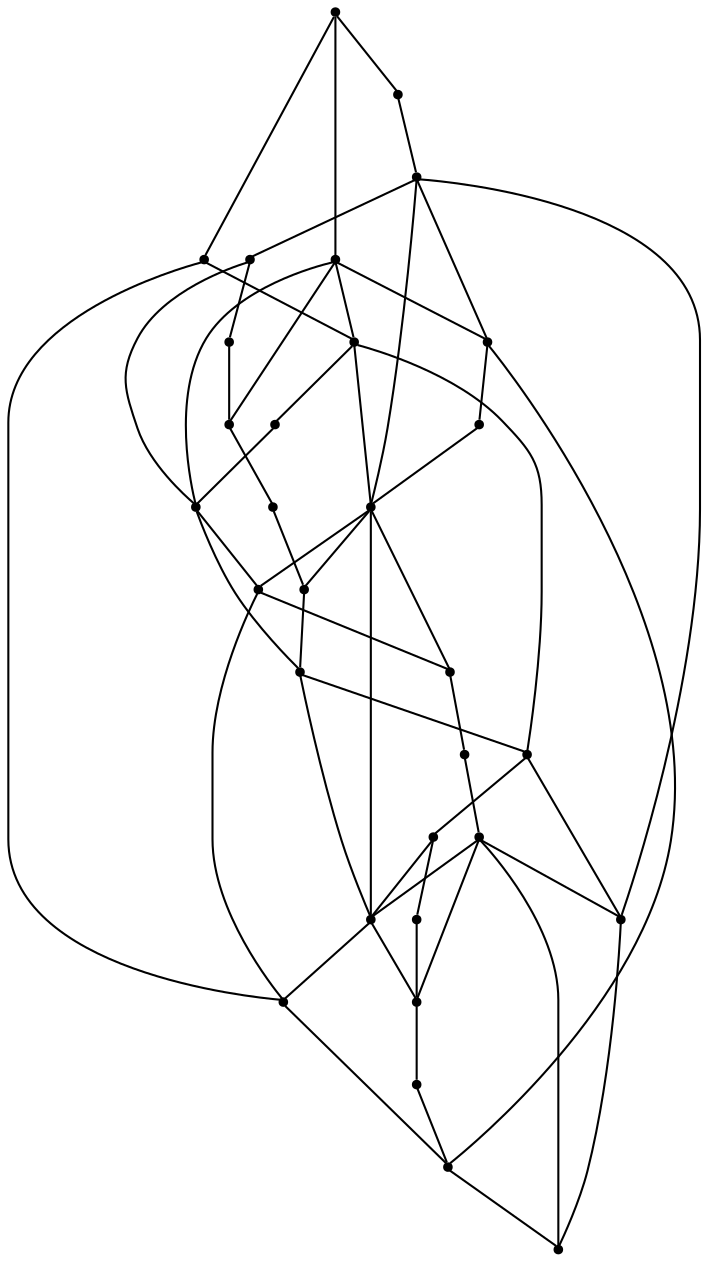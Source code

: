 graph {
  node [shape=point,comment="{\"directed\":false,\"doi\":\"10.1007/978-3-030-04414-5_41\",\"figure\":\"? (2)\"}"]

  v0 [pos="1450.2820584081323,472.7657208620726"]
  v1 [pos="1450.282058408132,548.9811011724994"]
  v2 [pos="1450.282058408132,625.1934610701032"]
  v3 [pos="1450.2820584081323,777.6210582059474"]
  v4 [pos="1450.2820584081323,930.0497522285536"]
  v5 [pos="1450.2820584081323,968.1573470023095"]
  v6 [pos="1450.2820584081323,1044.3718211888895"]
  v7 [pos="1450.2820584081323,1311.1202075838469"]
  v8 [pos="1450.2820584081323,358.44586157217054"]
  v9 [pos="1297.8536264603108,1273.0106097994822"]
  v10 [pos="1145.4241453035977,1006.2650053637037"]
  v11 [pos="1297.8536264603108,663.3021527306212"]
  v12 [pos="1145.4241453035977,891.9440968777685"]
  v13 [pos="1145.4241453035977,1387.3355878942737"]
  v14 [pos="1297.8536264603108,1120.583918787485"]
  v15 [pos="1145.4241453035977,1196.7972166027546"]
  v16 [pos="1297.8536264603108,434.6601926865642"]
  v17 [pos="1297.8536264603108,587.0878057193179"]
  v18 [pos="1297.8536264603108,320.3371858085625"]
  v19 [pos="1145.4241453035977,739.5154028551622"]
  v20 [pos="1145.4241453035975,1349.2279772236084"]
  v21 [pos="1145.4241453035977,853.8364385163743"]
  v22 [pos="1145.4241453035975,282.2315304577771"]
  v23 [pos="1145.4241453035977,396.55256611898903"]
  v24 [pos="1145.4241453035977,510.87347460492447"]
  v25 [pos="1145.4241453035977,701.4078080814064"]
  v26 [pos="1145.4241453035977,815.7287165673417"]
  v27 [pos="1145.4241453035977,1082.4763160652742"]
  v28 [pos="1145.4241453035975,1158.6916884272462"]
  v29 [pos="1145.4241453035977,1234.9037860258416"]
  v30 [pos="1145.4241453035977,244.125875106992"]

  v29 -- v20 [id="-10",pos="1145.4241453035977,1234.9037860258416 1145.4241453035975,1349.2279772236084 1145.4241453035975,1349.2279772236084 1145.4241453035975,1349.2279772236084"]
  v15 -- v29 [id="-12",pos="1145.4241453035977,1196.7972166027546 1145.4241453035977,1234.9037860258416 1145.4241453035977,1234.9037860258416 1145.4241453035977,1234.9037860258416"]
  v27 -- v28 [id="-14",pos="1145.4241453035977,1082.4763160652742 1145.4241453035975,1158.6916884272462 1145.4241453035975,1158.6916884272462 1145.4241453035975,1158.6916884272462"]
  v10 -- v7 [id="-15",pos="1145.4241453035977,1006.2650053637037 1450.2820584081323,1311.1202075838469 1450.2820584081323,1311.1202075838469 1450.2820584081323,1311.1202075838469"]
  v12 -- v10 [id="-18",pos="1145.4241453035977,891.9440968777685 1145.4241453035977,1006.2650053637037 1145.4241453035977,1006.2650053637037 1145.4241453035977,1006.2650053637037"]
  v21 -- v12 [id="-20",pos="1145.4241453035977,853.8364385163743 1145.4241453035977,891.9440968777685 1145.4241453035977,891.9440968777685 1145.4241453035977,891.9440968777685"]
  v26 -- v21 [id="-21",pos="1145.4241453035977,815.7287165673417 1145.4241453035977,853.8364385163743 1145.4241453035977,853.8364385163743 1145.4241453035977,853.8364385163743"]
  v25 -- v19 [id="-24",pos="1145.4241453035977,701.4078080814064 1145.4241453035977,739.5154028551622 1145.4241453035977,739.5154028551622 1145.4241453035977,739.5154028551622"]
  v24 -- v2 [id="-25",pos="1145.4241453035977,510.87347460492447 1450.282058408132,625.1934610701032 1450.282058408132,625.1934610701032 1450.282058408132,625.1934610701032"]
  v23 -- v24 [id="-27",pos="1145.4241453035977,396.55256611898903 1145.4241453035977,510.87347460492447 1145.4241453035977,510.87347460492447 1145.4241453035977,510.87347460492447"]
  v23 -- v7 [id="-28",pos="1145.4241453035977,396.55256611898903 1450.2820584081323,1311.1202075838469 1450.2820584081323,1311.1202075838469 1450.2820584081323,1311.1202075838469"]
  v22 -- v23 [id="-30",pos="1145.4241453035975,282.2315304577771 1145.4241453035977,396.55256611898903 1145.4241453035977,396.55256611898903 1145.4241453035977,396.55256611898903"]
  v30 -- v18 [id="-31",pos="1145.4241453035977,244.125875106992 1297.8536264603108,320.3371858085625 1297.8536264603108,320.3371858085625 1297.8536264603108,320.3371858085625"]
  v19 -- v26 [id="-32",pos="1145.4241453035977,739.5154028551622 1145.4241453035977,815.7287165673417 1145.4241453035977,815.7287165673417 1145.4241453035977,815.7287165673417"]
  v12 -- v14 [id="-33",pos="1145.4241453035977,891.9440968777685 1297.8536264603108,1120.583918787485 1297.8536264603108,1120.583918787485 1297.8536264603108,1120.583918787485"]
  v23 -- v16 [id="-39",pos="1145.4241453035977,396.55256611898903 1297.8536264603108,434.6601926865642 1297.8536264603108,434.6601926865642 1297.8536264603108,434.6601926865642"]
  v20 -- v13 [id="-43",pos="1145.4241453035975,1349.2279772236084 1145.4241453035977,1387.3355878942737 1145.4241453035977,1387.3355878942737 1145.4241453035977,1387.3355878942737"]
  v28 -- v15 [id="-46",pos="1145.4241453035975,1158.6916884272462 1145.4241453035977,1196.7972166027546 1145.4241453035977,1196.7972166027546 1145.4241453035977,1196.7972166027546"]
  v30 -- v22 [id="-47",pos="1145.4241453035977,244.125875106992 1145.4241453035975,282.2315304577771 1145.4241453035975,282.2315304577771 1145.4241453035975,282.2315304577771"]
  v9 -- v20 [id="-55",pos="1297.8536264603108,1273.0106097994822 1145.4241453035975,1349.2279772236084 1145.4241453035975,1349.2279772236084 1145.4241453035975,1349.2279772236084"]
  v17 -- v11 [id="-60",pos="1297.8536264603108,587.0878057193179 1297.8536264603108,663.3021527306212 1297.8536264603108,663.3021527306212 1297.8536264603108,663.3021527306212"]
  v16 -- v20 [id="-61",pos="1297.8536264603108,434.6601926865642 1145.4241453035975,1349.2279772236084 1145.4241453035975,1349.2279772236084 1145.4241453035975,1349.2279772236084"]
  v16 -- v17 [id="-62",pos="1297.8536264603108,434.6601926865642 1297.8536264603108,587.0878057193179 1297.8536264603108,587.0878057193179 1297.8536264603108,587.0878057193179"]
  v11 -- v4 [id="-64",pos="1297.8536264603108,663.3021527306212 1450.2820584081323,930.0497522285536 1450.2820584081323,930.0497522285536 1450.2820584081323,930.0497522285536"]
  v18 -- v2 [id="-65",pos="1297.8536264603108,320.3371858085625 1450.282058408132,625.1934610701032 1450.282058408132,625.1934610701032 1450.282058408132,625.1934610701032"]
  v18 -- v16 [id="-66",pos="1297.8536264603108,320.3371858085625 1297.8536264603108,434.6601926865642 1297.8536264603108,434.6601926865642 1297.8536264603108,434.6601926865642"]
  v11 -- v21 [id="-68",pos="1297.8536264603108,663.3021527306212 1145.4241453035977,853.8364385163743 1145.4241453035977,853.8364385163743 1145.4241453035977,853.8364385163743"]
  v18 -- v0 [id="-69",pos="1297.8536264603108,320.3371858085625 1450.2820584081323,472.7657208620726 1450.2820584081323,472.7657208620726 1450.2820584081323,472.7657208620726"]
  v11 -- v3 [id="-72",pos="1297.8536264603108,663.3021527306212 1450.2820584081323,777.6210582059474 1450.2820584081323,777.6210582059474 1450.2820584081323,777.6210582059474"]
  v11 -- v14 [id="-73",pos="1297.8536264603108,663.3021527306212 1297.8536264603108,1120.583918787485 1297.8536264603108,1120.583918787485 1297.8536264603108,1120.583918787485"]
  v18 -- v19 [id="-74",pos="1297.8536264603108,320.3371858085625 1145.4241453035977,739.5154028551622 1145.4241453035977,739.5154028551622 1145.4241453035977,739.5154028551622"]
  v23 -- v11 [id="-80",pos="1145.4241453035977,396.55256611898903 1297.8536264603108,663.3021527306212 1297.8536264603108,663.3021527306212 1297.8536264603108,663.3021527306212"]
  v14 -- v9 [id="-82",pos="1297.8536264603108,1120.583918787485 1297.8536264603108,1273.0106097994822 1297.8536264603108,1273.0106097994822 1297.8536264603108,1273.0106097994822"]
  v6 -- v14 [id="-86",pos="1450.2820584081323,1044.3718211888895 1297.8536264603108,1120.583918787485 1297.8536264603108,1120.583918787485 1297.8536264603108,1120.583918787485"]
  v14 -- v15 [id="-89",pos="1297.8536264603108,1120.583918787485 1145.4241453035977,1196.7972166027546 1145.4241453035977,1196.7972166027546 1145.4241453035977,1196.7972166027546"]
  v6 -- v7 [id="-90",pos="1450.2820584081323,1044.3718211888895 1450.2820584081323,1311.1202075838469 1450.2820584081323,1311.1202075838469 1450.2820584081323,1311.1202075838469"]
  v6 -- v13 [id="-92",pos="1450.2820584081323,1044.3718211888895 1145.4241453035977,1387.3355878942737 1145.4241453035977,1387.3355878942737 1145.4241453035977,1387.3355878942737"]
  v5 -- v6 [id="-94",pos="1450.2820584081323,968.1573470023095 1450.2820584081323,1044.3718211888895 1450.2820584081323,1044.3718211888895 1450.2820584081323,1044.3718211888895"]
  v4 -- v5 [id="-101",pos="1450.2820584081323,930.0497522285536 1450.2820584081323,968.1573470023095 1450.2820584081323,968.1573470023095 1450.2820584081323,968.1573470023095"]
  v3 -- v9 [id="-102",pos="1450.2820584081323,777.6210582059474 1297.8536264603108,1273.0106097994822 1297.8536264603108,1273.0106097994822 1297.8536264603108,1273.0106097994822"]
  v3 -- v4 [id="-103",pos="1450.2820584081323,777.6210582059474 1450.2820584081323,930.0497522285536 1450.2820584081323,930.0497522285536 1450.2820584081323,930.0497522285536"]
  v7 -- v13 [id="-106",pos="1450.2820584081323,1311.1202075838469 1145.4241453035977,1387.3355878942737 1145.4241453035977,1387.3355878942737 1145.4241453035977,1387.3355878942737"]
  v2 -- v12 [id="-109",pos="1450.282058408132,625.1934610701032 1145.4241453035977,891.9440968777685 1145.4241453035977,891.9440968777685 1145.4241453035977,891.9440968777685"]
  v2 -- v3 [id="-110",pos="1450.282058408132,625.1934610701032 1450.2820584081323,777.6210582059474 1450.2820584081323,777.6210582059474 1450.2820584081323,777.6210582059474"]
  v27 -- v14 [id="-111",pos="1145.4241453035977,1082.4763160652742 1297.8536264603108,1120.583918787485 1297.8536264603108,1120.583918787485 1297.8536264603108,1120.583918787485"]
  v1 -- v2 [id="-113",pos="1450.282058408132,548.9811011724994 1450.282058408132,625.1934610701032 1450.282058408132,625.1934610701032 1450.282058408132,625.1934610701032"]
  v0 -- v11 [id="-114",pos="1450.2820584081323,472.7657208620726 1297.8536264603108,663.3021527306212 1297.8536264603108,663.3021527306212 1297.8536264603108,663.3021527306212"]
  v0 -- v10 [id="-116",pos="1450.2820584081323,472.7657208620726 1145.4241453035977,1006.2650053637037 1145.4241453035977,1006.2650053637037 1145.4241453035977,1006.2650053637037"]
  v0 -- v1 [id="-117",pos="1450.2820584081323,472.7657208620726 1450.282058408132,548.9811011724994 1450.282058408132,548.9811011724994 1450.282058408132,548.9811011724994"]
  v10 -- v27 [id="-118",pos="1145.4241453035977,1006.2650053637037 1145.4241453035977,1082.4763160652742 1145.4241453035977,1082.4763160652742 1145.4241453035977,1082.4763160652742"]
  v24 -- v25 [id="-119",pos="1145.4241453035977,510.87347460492447 1145.4241453035977,701.4078080814064 1145.4241453035977,701.4078080814064 1145.4241453035977,701.4078080814064"]
  v6 -- v15 [id="-122",pos="1450.2820584081323,1044.3718211888895 1374.0688916431136,1158.692793262463 1374.0688916431136,1158.692793262463 1374.0688916431136,1158.692793262463 1145.4241453035977,1196.7972166027546 1145.4241453035977,1196.7972166027546 1145.4241453035977,1196.7972166027546"]
  v8 -- v0 [id="-123",pos="1450.2820584081323,358.44586157217054 1450.2820584081323,472.7657208620726 1450.2820584081323,472.7657208620726 1450.2820584081323,472.7657208620726"]
  v8 -- v9 [id="-126",pos="1450.2820584081323,358.44586157217054 1297.8536264603108,1273.0106097994822 1297.8536264603108,1273.0106097994822 1297.8536264603108,1273.0106097994822"]
  v30 -- v8 [id="-127",pos="1145.4241453035977,244.125875106992 1450.2820584081323,358.44586157217054 1450.2820584081323,358.44586157217054 1450.2820584081323,358.44586157217054"]
}